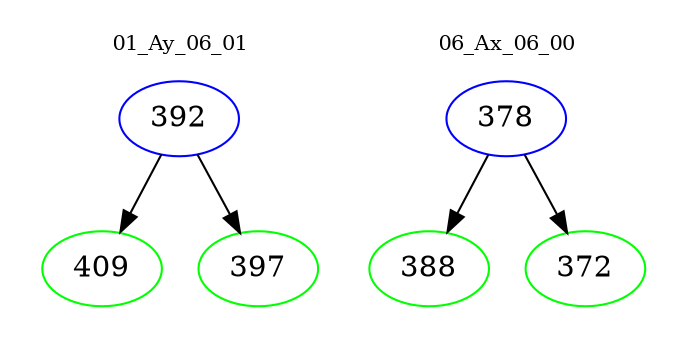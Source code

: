 digraph{
subgraph cluster_0 {
color = white
label = "01_Ay_06_01";
fontsize=10;
T0_392 [label="392", color="blue"]
T0_392 -> T0_409 [color="black"]
T0_409 [label="409", color="green"]
T0_392 -> T0_397 [color="black"]
T0_397 [label="397", color="green"]
}
subgraph cluster_1 {
color = white
label = "06_Ax_06_00";
fontsize=10;
T1_378 [label="378", color="blue"]
T1_378 -> T1_388 [color="black"]
T1_388 [label="388", color="green"]
T1_378 -> T1_372 [color="black"]
T1_372 [label="372", color="green"]
}
}
